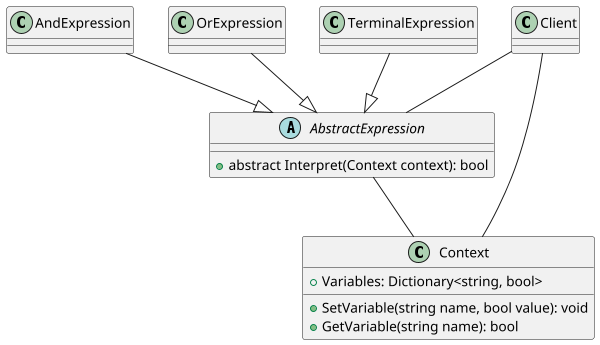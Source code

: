 @startuml ProxyClassDiagram

scale 600 width

abstract class AbstractExpression{
    +abstract Interpret(Context context): bool
}

class Context{
    +Variables: Dictionary<string, bool>

    +SetVariable(string name, bool value): void
    +GetVariable(string name): bool
}

class AndExpression{

}

class OrExpression{

}

class TerminalExpression{

}

class Client{

}

AndExpression --|>AbstractExpression
OrExpression --|> AbstractExpression
TerminalExpression --|> AbstractExpression
AbstractExpression -- Context
Client -- Context
Client -- AbstractExpression

@enduml